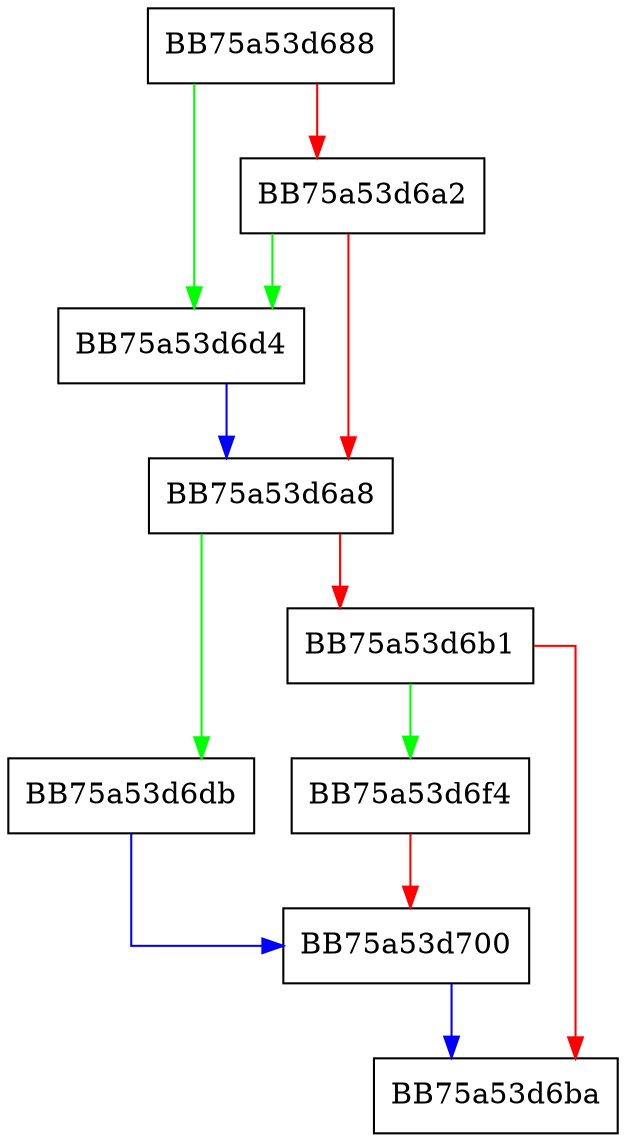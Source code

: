 digraph _Add_char {
  node [shape="box"];
  graph [splines=ortho];
  BB75a53d688 -> BB75a53d6d4 [color="green"];
  BB75a53d688 -> BB75a53d6a2 [color="red"];
  BB75a53d6a2 -> BB75a53d6d4 [color="green"];
  BB75a53d6a2 -> BB75a53d6a8 [color="red"];
  BB75a53d6a8 -> BB75a53d6db [color="green"];
  BB75a53d6a8 -> BB75a53d6b1 [color="red"];
  BB75a53d6b1 -> BB75a53d6f4 [color="green"];
  BB75a53d6b1 -> BB75a53d6ba [color="red"];
  BB75a53d6d4 -> BB75a53d6a8 [color="blue"];
  BB75a53d6db -> BB75a53d700 [color="blue"];
  BB75a53d6f4 -> BB75a53d700 [color="red"];
  BB75a53d700 -> BB75a53d6ba [color="blue"];
}